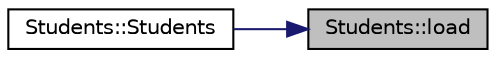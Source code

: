 digraph "Students::load"
{
 // LATEX_PDF_SIZE
  edge [fontname="Helvetica",fontsize="10",labelfontname="Helvetica",labelfontsize="10"];
  node [fontname="Helvetica",fontsize="10",shape=record];
  rankdir="RL";
  Node1 [label="Students::load",height=0.2,width=0.4,color="black", fillcolor="grey75", style="filled", fontcolor="black",tooltip="Десериализира таблица по подаден път на файл"];
  Node1 -> Node2 [dir="back",color="midnightblue",fontsize="10",style="solid",fontname="Helvetica"];
  Node2 [label="Students::Students",height=0.2,width=0.4,color="black", fillcolor="white", style="filled",URL="$class_students.html#abe12e230dcbdb21225aa2422d3ff50c1",tooltip=" "];
}
